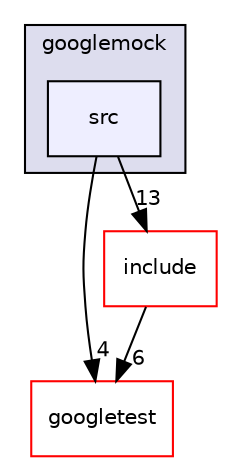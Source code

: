 digraph "/home/bhargavi/Documents/SDR/Copy_Exam_808X/vendor/googletest/googlemock/src" {
  compound=true
  node [ fontsize="10", fontname="Helvetica"];
  edge [ labelfontsize="10", labelfontname="Helvetica"];
  subgraph clusterdir_40ae04b733261c7888eedf98b0f42974 {
    graph [ bgcolor="#ddddee", pencolor="black", label="googlemock" fontname="Helvetica", fontsize="10", URL="dir_40ae04b733261c7888eedf98b0f42974.html"]
  dir_a11ffb2746d29cf7f0e6c96faf36148e [shape=box, label="src", style="filled", fillcolor="#eeeeff", pencolor="black", URL="dir_a11ffb2746d29cf7f0e6c96faf36148e.html"];
  }
  dir_b4ce33c9d03ef0a64bbb87ed26746342 [shape=box label="googletest" fillcolor="white" style="filled" color="red" URL="dir_b4ce33c9d03ef0a64bbb87ed26746342.html"];
  dir_7fe140c7b48ece93626ae4a7912afd7c [shape=box label="include" fillcolor="white" style="filled" color="red" URL="dir_7fe140c7b48ece93626ae4a7912afd7c.html"];
  dir_7fe140c7b48ece93626ae4a7912afd7c->dir_b4ce33c9d03ef0a64bbb87ed26746342 [headlabel="6", labeldistance=1.5 headhref="dir_000013_000020.html"];
  dir_a11ffb2746d29cf7f0e6c96faf36148e->dir_b4ce33c9d03ef0a64bbb87ed26746342 [headlabel="4", labeldistance=1.5 headhref="dir_000022_000020.html"];
  dir_a11ffb2746d29cf7f0e6c96faf36148e->dir_7fe140c7b48ece93626ae4a7912afd7c [headlabel="13", labeldistance=1.5 headhref="dir_000022_000013.html"];
}

